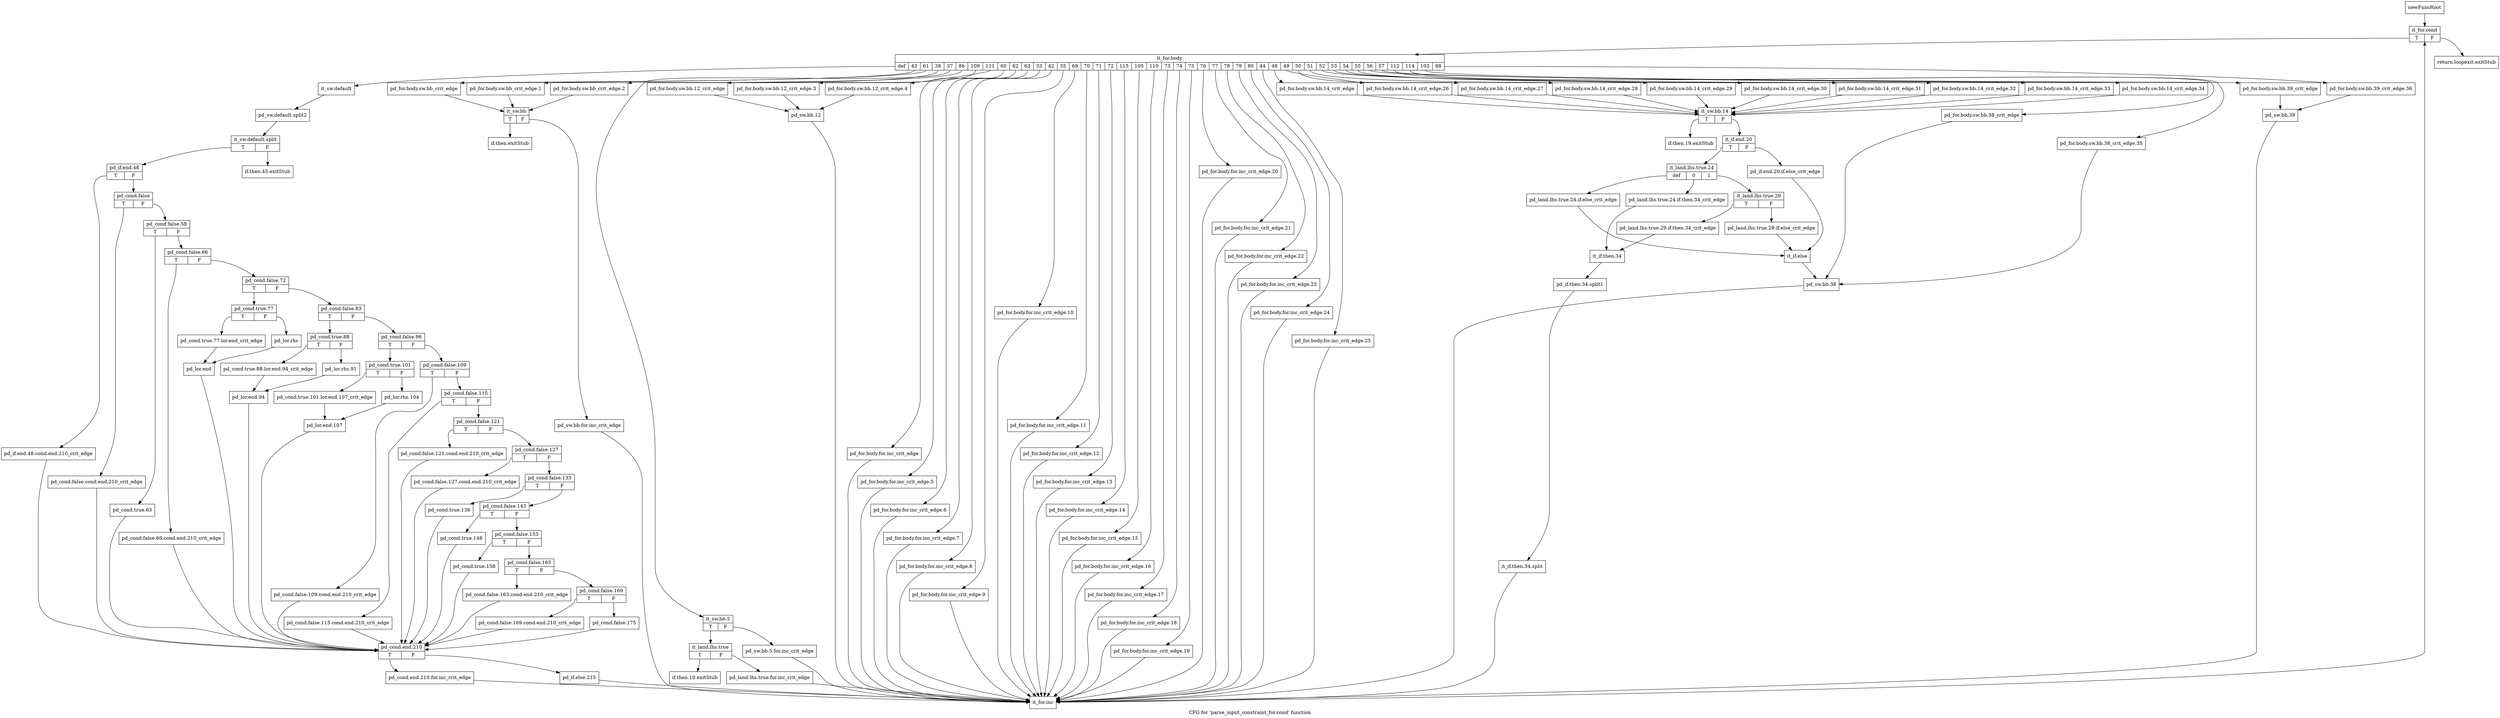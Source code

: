 digraph "CFG for 'parse_input_constraint_for.cond' function" {
	label="CFG for 'parse_input_constraint_for.cond' function";

	Node0xc415ea0 [shape=record,label="{newFuncRoot}"];
	Node0xc415ea0 -> Node0xc416080;
	Node0xc415ef0 [shape=record,label="{return.loopexit.exitStub}"];
	Node0xc415f40 [shape=record,label="{if.then.19.exitStub}"];
	Node0xc415f90 [shape=record,label="{if.then.10.exitStub}"];
	Node0xc415fe0 [shape=record,label="{if.then.exitStub}"];
	Node0xc416030 [shape=record,label="{if.then.45.exitStub}"];
	Node0xc416080 [shape=record,label="{it_for.cond|{<s0>T|<s1>F}}"];
	Node0xc416080:s0 -> Node0xc4160d0;
	Node0xc416080:s1 -> Node0xc415ef0;
	Node0xc4160d0 [shape=record,label="{it_for.body|{<s0>def|<s1>43|<s2>61|<s3>38|<s4>37|<s5>86|<s6>109|<s7>111|<s8>60|<s9>62|<s10>63|<s11>33|<s12>42|<s13>35|<s14>69|<s15>70|<s16>71|<s17>72|<s18>115|<s19>105|<s20>110|<s21>73|<s22>74|<s23>75|<s24>76|<s25>77|<s26>78|<s27>79|<s28>80|<s29>44|<s30>48|<s31>49|<s32>50|<s33>51|<s34>52|<s35>53|<s36>54|<s37>55|<s38>56|<s39>57|<s40>112|<s41>114|<s42>103|<s43>88}}"];
	Node0xc4160d0:s0 -> Node0xc417480;
	Node0xc4160d0:s1 -> Node0xc417390;
	Node0xc4160d0:s2 -> Node0xc417340;
	Node0xc4160d0:s3 -> Node0xc4172f0;
	Node0xc4160d0:s4 -> Node0xc4171b0;
	Node0xc4160d0:s5 -> Node0xc417110;
	Node0xc4160d0:s6 -> Node0xc4170c0;
	Node0xc4160d0:s7 -> Node0xc417070;
	Node0xc4160d0:s8 -> Node0xc417020;
	Node0xc4160d0:s9 -> Node0xc416fd0;
	Node0xc4160d0:s10 -> Node0xc416f80;
	Node0xc4160d0:s11 -> Node0xc416f30;
	Node0xc4160d0:s12 -> Node0xc416ee0;
	Node0xc4160d0:s13 -> Node0xc416e90;
	Node0xc4160d0:s14 -> Node0xc416e40;
	Node0xc4160d0:s15 -> Node0xc416df0;
	Node0xc4160d0:s16 -> Node0xc416da0;
	Node0xc4160d0:s17 -> Node0xc416d50;
	Node0xc4160d0:s18 -> Node0xc416d00;
	Node0xc4160d0:s19 -> Node0xc416cb0;
	Node0xc4160d0:s20 -> Node0xc416c60;
	Node0xc4160d0:s21 -> Node0xc416c10;
	Node0xc4160d0:s22 -> Node0xc416bc0;
	Node0xc4160d0:s23 -> Node0xc416b70;
	Node0xc4160d0:s24 -> Node0xc416b20;
	Node0xc4160d0:s25 -> Node0xc416ad0;
	Node0xc4160d0:s26 -> Node0xc416a80;
	Node0xc4160d0:s27 -> Node0xc416a30;
	Node0xc4160d0:s28 -> Node0xc4169e0;
	Node0xc4160d0:s29 -> Node0xc416990;
	Node0xc4160d0:s30 -> Node0xc416580;
	Node0xc4160d0:s31 -> Node0xc416530;
	Node0xc4160d0:s32 -> Node0xc4164e0;
	Node0xc4160d0:s33 -> Node0xc416490;
	Node0xc4160d0:s34 -> Node0xc416440;
	Node0xc4160d0:s35 -> Node0xc4163f0;
	Node0xc4160d0:s36 -> Node0xc4163a0;
	Node0xc4160d0:s37 -> Node0xc416350;
	Node0xc4160d0:s38 -> Node0xc416300;
	Node0xc4160d0:s39 -> Node0xc4162b0;
	Node0xc4160d0:s40 -> Node0xc416260;
	Node0xc4160d0:s41 -> Node0xc416210;
	Node0xc4160d0:s42 -> Node0xc416170;
	Node0xc4160d0:s43 -> Node0xc416120;
	Node0xc416120 [shape=record,label="{pd_for.body.sw.bb.39_crit_edge.36}"];
	Node0xc416120 -> Node0xc4161c0;
	Node0xc416170 [shape=record,label="{pd_for.body.sw.bb.39_crit_edge}"];
	Node0xc416170 -> Node0xc4161c0;
	Node0xc4161c0 [shape=record,label="{pd_sw.bb.39}"];
	Node0xc4161c0 -> Node0xc4182e0;
	Node0xc416210 [shape=record,label="{pd_for.body.sw.bb.38_crit_edge.35}"];
	Node0xc416210 -> Node0xc416940;
	Node0xc416260 [shape=record,label="{pd_for.body.sw.bb.38_crit_edge}"];
	Node0xc416260 -> Node0xc416940;
	Node0xc4162b0 [shape=record,label="{pd_for.body.sw.bb.14_crit_edge.34}"];
	Node0xc4162b0 -> Node0xc4165d0;
	Node0xc416300 [shape=record,label="{pd_for.body.sw.bb.14_crit_edge.33}"];
	Node0xc416300 -> Node0xc4165d0;
	Node0xc416350 [shape=record,label="{pd_for.body.sw.bb.14_crit_edge.32}"];
	Node0xc416350 -> Node0xc4165d0;
	Node0xc4163a0 [shape=record,label="{pd_for.body.sw.bb.14_crit_edge.31}"];
	Node0xc4163a0 -> Node0xc4165d0;
	Node0xc4163f0 [shape=record,label="{pd_for.body.sw.bb.14_crit_edge.30}"];
	Node0xc4163f0 -> Node0xc4165d0;
	Node0xc416440 [shape=record,label="{pd_for.body.sw.bb.14_crit_edge.29}"];
	Node0xc416440 -> Node0xc4165d0;
	Node0xc416490 [shape=record,label="{pd_for.body.sw.bb.14_crit_edge.28}"];
	Node0xc416490 -> Node0xc4165d0;
	Node0xc4164e0 [shape=record,label="{pd_for.body.sw.bb.14_crit_edge.27}"];
	Node0xc4164e0 -> Node0xc4165d0;
	Node0xc416530 [shape=record,label="{pd_for.body.sw.bb.14_crit_edge.26}"];
	Node0xc416530 -> Node0xc4165d0;
	Node0xc416580 [shape=record,label="{pd_for.body.sw.bb.14_crit_edge}"];
	Node0xc416580 -> Node0xc4165d0;
	Node0xc4165d0 [shape=record,label="{it_sw.bb.14|{<s0>T|<s1>F}}"];
	Node0xc4165d0:s0 -> Node0xc415f40;
	Node0xc4165d0:s1 -> Node0xc416620;
	Node0xc416620 [shape=record,label="{it_if.end.20|{<s0>T|<s1>F}}"];
	Node0xc416620:s0 -> Node0xc4166c0;
	Node0xc416620:s1 -> Node0xc416670;
	Node0xc416670 [shape=record,label="{pd_if.end.20.if.else_crit_edge}"];
	Node0xc416670 -> Node0xc4168f0;
	Node0xc4166c0 [shape=record,label="{it_land.lhs.true.24|{<s0>def|<s1>0|<s2>1}}"];
	Node0xc4166c0:s0 -> Node0xc4168a0;
	Node0xc4166c0:s1 -> Node0xc416800;
	Node0xc4166c0:s2 -> Node0xc416710;
	Node0xc416710 [shape=record,label="{it_land.lhs.true.29|{<s0>T|<s1>F}}"];
	Node0xc416710:s0 -> Node0xc4167b0;
	Node0xc416710:s1 -> Node0xc416760;
	Node0xc416760 [shape=record,label="{pd_land.lhs.true.29.if.else_crit_edge}"];
	Node0xc416760 -> Node0xc4168f0;
	Node0xc4167b0 [shape=record,label="{pd_land.lhs.true.29.if.then.34_crit_edge}"];
	Node0xc4167b0 -> Node0xc416850;
	Node0xc416800 [shape=record,label="{pd_land.lhs.true.24.if.then.34_crit_edge}"];
	Node0xc416800 -> Node0xc416850;
	Node0xc416850 [shape=record,label="{it_if.then.34}"];
	Node0xc416850 -> Node0xfd6b930;
	Node0xfd6b930 [shape=record,label="{pd_if.then.34.split1}"];
	Node0xfd6b930 -> Node0xfd6e230;
	Node0xfd6e230 [shape=record,label="{it_if.then.34.split}"];
	Node0xfd6e230 -> Node0xc4182e0;
	Node0xc4168a0 [shape=record,label="{pd_land.lhs.true.24.if.else_crit_edge}"];
	Node0xc4168a0 -> Node0xc4168f0;
	Node0xc4168f0 [shape=record,label="{it_if.else}"];
	Node0xc4168f0 -> Node0xc416940;
	Node0xc416940 [shape=record,label="{pd_sw.bb.38}"];
	Node0xc416940 -> Node0xc4182e0;
	Node0xc416990 [shape=record,label="{pd_for.body.for.inc_crit_edge.25}"];
	Node0xc416990 -> Node0xc4182e0;
	Node0xc4169e0 [shape=record,label="{pd_for.body.for.inc_crit_edge.24}"];
	Node0xc4169e0 -> Node0xc4182e0;
	Node0xc416a30 [shape=record,label="{pd_for.body.for.inc_crit_edge.23}"];
	Node0xc416a30 -> Node0xc4182e0;
	Node0xc416a80 [shape=record,label="{pd_for.body.for.inc_crit_edge.22}"];
	Node0xc416a80 -> Node0xc4182e0;
	Node0xc416ad0 [shape=record,label="{pd_for.body.for.inc_crit_edge.21}"];
	Node0xc416ad0 -> Node0xc4182e0;
	Node0xc416b20 [shape=record,label="{pd_for.body.for.inc_crit_edge.20}"];
	Node0xc416b20 -> Node0xc4182e0;
	Node0xc416b70 [shape=record,label="{pd_for.body.for.inc_crit_edge.19}"];
	Node0xc416b70 -> Node0xc4182e0;
	Node0xc416bc0 [shape=record,label="{pd_for.body.for.inc_crit_edge.18}"];
	Node0xc416bc0 -> Node0xc4182e0;
	Node0xc416c10 [shape=record,label="{pd_for.body.for.inc_crit_edge.17}"];
	Node0xc416c10 -> Node0xc4182e0;
	Node0xc416c60 [shape=record,label="{pd_for.body.for.inc_crit_edge.16}"];
	Node0xc416c60 -> Node0xc4182e0;
	Node0xc416cb0 [shape=record,label="{pd_for.body.for.inc_crit_edge.15}"];
	Node0xc416cb0 -> Node0xc4182e0;
	Node0xc416d00 [shape=record,label="{pd_for.body.for.inc_crit_edge.14}"];
	Node0xc416d00 -> Node0xc4182e0;
	Node0xc416d50 [shape=record,label="{pd_for.body.for.inc_crit_edge.13}"];
	Node0xc416d50 -> Node0xc4182e0;
	Node0xc416da0 [shape=record,label="{pd_for.body.for.inc_crit_edge.12}"];
	Node0xc416da0 -> Node0xc4182e0;
	Node0xc416df0 [shape=record,label="{pd_for.body.for.inc_crit_edge.11}"];
	Node0xc416df0 -> Node0xc4182e0;
	Node0xc416e40 [shape=record,label="{pd_for.body.for.inc_crit_edge.10}"];
	Node0xc416e40 -> Node0xc4182e0;
	Node0xc416e90 [shape=record,label="{pd_for.body.for.inc_crit_edge.9}"];
	Node0xc416e90 -> Node0xc4182e0;
	Node0xc416ee0 [shape=record,label="{pd_for.body.for.inc_crit_edge.8}"];
	Node0xc416ee0 -> Node0xc4182e0;
	Node0xc416f30 [shape=record,label="{pd_for.body.for.inc_crit_edge.7}"];
	Node0xc416f30 -> Node0xc4182e0;
	Node0xc416f80 [shape=record,label="{pd_for.body.for.inc_crit_edge.6}"];
	Node0xc416f80 -> Node0xc4182e0;
	Node0xc416fd0 [shape=record,label="{pd_for.body.for.inc_crit_edge.5}"];
	Node0xc416fd0 -> Node0xc4182e0;
	Node0xc417020 [shape=record,label="{pd_for.body.for.inc_crit_edge}"];
	Node0xc417020 -> Node0xc4182e0;
	Node0xc417070 [shape=record,label="{pd_for.body.sw.bb.12_crit_edge.4}"];
	Node0xc417070 -> Node0xc417160;
	Node0xc4170c0 [shape=record,label="{pd_for.body.sw.bb.12_crit_edge.3}"];
	Node0xc4170c0 -> Node0xc417160;
	Node0xc417110 [shape=record,label="{pd_for.body.sw.bb.12_crit_edge}"];
	Node0xc417110 -> Node0xc417160;
	Node0xc417160 [shape=record,label="{pd_sw.bb.12}"];
	Node0xc417160 -> Node0xc4182e0;
	Node0xc4171b0 [shape=record,label="{it_sw.bb.5|{<s0>T|<s1>F}}"];
	Node0xc4171b0:s0 -> Node0xc417250;
	Node0xc4171b0:s1 -> Node0xc417200;
	Node0xc417200 [shape=record,label="{pd_sw.bb.5.for.inc_crit_edge}"];
	Node0xc417200 -> Node0xc4182e0;
	Node0xc417250 [shape=record,label="{it_land.lhs.true|{<s0>T|<s1>F}}"];
	Node0xc417250:s0 -> Node0xc415f90;
	Node0xc417250:s1 -> Node0xc4172a0;
	Node0xc4172a0 [shape=record,label="{pd_land.lhs.true.for.inc_crit_edge}"];
	Node0xc4172a0 -> Node0xc4182e0;
	Node0xc4172f0 [shape=record,label="{pd_for.body.sw.bb_crit_edge.2}"];
	Node0xc4172f0 -> Node0xc4173e0;
	Node0xc417340 [shape=record,label="{pd_for.body.sw.bb_crit_edge.1}"];
	Node0xc417340 -> Node0xc4173e0;
	Node0xc417390 [shape=record,label="{pd_for.body.sw.bb_crit_edge}"];
	Node0xc417390 -> Node0xc4173e0;
	Node0xc4173e0 [shape=record,label="{it_sw.bb|{<s0>T|<s1>F}}"];
	Node0xc4173e0:s0 -> Node0xc415fe0;
	Node0xc4173e0:s1 -> Node0xc417430;
	Node0xc417430 [shape=record,label="{pd_sw.bb.for.inc_crit_edge}"];
	Node0xc417430 -> Node0xc4182e0;
	Node0xc417480 [shape=record,label="{it_sw.default}"];
	Node0xc417480 -> Node0xfd6b120;
	Node0xfd6b120 [shape=record,label="{pd_sw.default.split2}"];
	Node0xfd6b120 -> Node0xfd6b9b0;
	Node0xfd6b9b0 [shape=record,label="{it_sw.default.split|{<s0>T|<s1>F}}"];
	Node0xfd6b9b0:s0 -> Node0xc4174d0;
	Node0xfd6b9b0:s1 -> Node0xc416030;
	Node0xc4174d0 [shape=record,label="{pd_if.end.48|{<s0>T|<s1>F}}"];
	Node0xc4174d0:s0 -> Node0xc4181a0;
	Node0xc4174d0:s1 -> Node0xc417520;
	Node0xc417520 [shape=record,label="{pd_cond.false|{<s0>T|<s1>F}}"];
	Node0xc417520:s0 -> Node0xc418150;
	Node0xc417520:s1 -> Node0xc417570;
	Node0xc417570 [shape=record,label="{pd_cond.false.58|{<s0>T|<s1>F}}"];
	Node0xc417570:s0 -> Node0xc418100;
	Node0xc417570:s1 -> Node0xc4175c0;
	Node0xc4175c0 [shape=record,label="{pd_cond.false.66|{<s0>T|<s1>F}}"];
	Node0xc4175c0:s0 -> Node0xc4180b0;
	Node0xc4175c0:s1 -> Node0xc417610;
	Node0xc417610 [shape=record,label="{pd_cond.false.72|{<s0>T|<s1>F}}"];
	Node0xc417610:s0 -> Node0xc417f70;
	Node0xc417610:s1 -> Node0xc417660;
	Node0xc417660 [shape=record,label="{pd_cond.false.83|{<s0>T|<s1>F}}"];
	Node0xc417660:s0 -> Node0xc417e30;
	Node0xc417660:s1 -> Node0xc4176b0;
	Node0xc4176b0 [shape=record,label="{pd_cond.false.96|{<s0>T|<s1>F}}"];
	Node0xc4176b0:s0 -> Node0xc417cf0;
	Node0xc4176b0:s1 -> Node0xc417700;
	Node0xc417700 [shape=record,label="{pd_cond.false.109|{<s0>T|<s1>F}}"];
	Node0xc417700:s0 -> Node0xc417ca0;
	Node0xc417700:s1 -> Node0xc417750;
	Node0xc417750 [shape=record,label="{pd_cond.false.115|{<s0>T|<s1>F}}"];
	Node0xc417750:s0 -> Node0xc417c50;
	Node0xc417750:s1 -> Node0xc4177a0;
	Node0xc4177a0 [shape=record,label="{pd_cond.false.121|{<s0>T|<s1>F}}"];
	Node0xc4177a0:s0 -> Node0xc417c00;
	Node0xc4177a0:s1 -> Node0xc4177f0;
	Node0xc4177f0 [shape=record,label="{pd_cond.false.127|{<s0>T|<s1>F}}"];
	Node0xc4177f0:s0 -> Node0xc417bb0;
	Node0xc4177f0:s1 -> Node0xc417840;
	Node0xc417840 [shape=record,label="{pd_cond.false.133|{<s0>T|<s1>F}}"];
	Node0xc417840:s0 -> Node0xc417b60;
	Node0xc417840:s1 -> Node0xc417890;
	Node0xc417890 [shape=record,label="{pd_cond.false.143|{<s0>T|<s1>F}}"];
	Node0xc417890:s0 -> Node0xc417b10;
	Node0xc417890:s1 -> Node0xc4178e0;
	Node0xc4178e0 [shape=record,label="{pd_cond.false.153|{<s0>T|<s1>F}}"];
	Node0xc4178e0:s0 -> Node0xc417ac0;
	Node0xc4178e0:s1 -> Node0xc417930;
	Node0xc417930 [shape=record,label="{pd_cond.false.163|{<s0>T|<s1>F}}"];
	Node0xc417930:s0 -> Node0xc417a70;
	Node0xc417930:s1 -> Node0xc417980;
	Node0xc417980 [shape=record,label="{pd_cond.false.169|{<s0>T|<s1>F}}"];
	Node0xc417980:s0 -> Node0xc417a20;
	Node0xc417980:s1 -> Node0xc4179d0;
	Node0xc4179d0 [shape=record,label="{pd_cond.false.175}"];
	Node0xc4179d0 -> Node0xc4181f0;
	Node0xc417a20 [shape=record,label="{pd_cond.false.169.cond.end.210_crit_edge}"];
	Node0xc417a20 -> Node0xc4181f0;
	Node0xc417a70 [shape=record,label="{pd_cond.false.163.cond.end.210_crit_edge}"];
	Node0xc417a70 -> Node0xc4181f0;
	Node0xc417ac0 [shape=record,label="{pd_cond.true.158}"];
	Node0xc417ac0 -> Node0xc4181f0;
	Node0xc417b10 [shape=record,label="{pd_cond.true.148}"];
	Node0xc417b10 -> Node0xc4181f0;
	Node0xc417b60 [shape=record,label="{pd_cond.true.138}"];
	Node0xc417b60 -> Node0xc4181f0;
	Node0xc417bb0 [shape=record,label="{pd_cond.false.127.cond.end.210_crit_edge}"];
	Node0xc417bb0 -> Node0xc4181f0;
	Node0xc417c00 [shape=record,label="{pd_cond.false.121.cond.end.210_crit_edge}"];
	Node0xc417c00 -> Node0xc4181f0;
	Node0xc417c50 [shape=record,label="{pd_cond.false.115.cond.end.210_crit_edge}"];
	Node0xc417c50 -> Node0xc4181f0;
	Node0xc417ca0 [shape=record,label="{pd_cond.false.109.cond.end.210_crit_edge}"];
	Node0xc417ca0 -> Node0xc4181f0;
	Node0xc417cf0 [shape=record,label="{pd_cond.true.101|{<s0>T|<s1>F}}"];
	Node0xc417cf0:s0 -> Node0xc417d90;
	Node0xc417cf0:s1 -> Node0xc417d40;
	Node0xc417d40 [shape=record,label="{pd_lor.rhs.104}"];
	Node0xc417d40 -> Node0xc417de0;
	Node0xc417d90 [shape=record,label="{pd_cond.true.101.lor.end.107_crit_edge}"];
	Node0xc417d90 -> Node0xc417de0;
	Node0xc417de0 [shape=record,label="{pd_lor.end.107}"];
	Node0xc417de0 -> Node0xc4181f0;
	Node0xc417e30 [shape=record,label="{pd_cond.true.88|{<s0>T|<s1>F}}"];
	Node0xc417e30:s0 -> Node0xc417ed0;
	Node0xc417e30:s1 -> Node0xc417e80;
	Node0xc417e80 [shape=record,label="{pd_lor.rhs.91}"];
	Node0xc417e80 -> Node0xc417f20;
	Node0xc417ed0 [shape=record,label="{pd_cond.true.88.lor.end.94_crit_edge}"];
	Node0xc417ed0 -> Node0xc417f20;
	Node0xc417f20 [shape=record,label="{pd_lor.end.94}"];
	Node0xc417f20 -> Node0xc4181f0;
	Node0xc417f70 [shape=record,label="{pd_cond.true.77|{<s0>T|<s1>F}}"];
	Node0xc417f70:s0 -> Node0xc418010;
	Node0xc417f70:s1 -> Node0xc417fc0;
	Node0xc417fc0 [shape=record,label="{pd_lor.rhs}"];
	Node0xc417fc0 -> Node0xc418060;
	Node0xc418010 [shape=record,label="{pd_cond.true.77.lor.end_crit_edge}"];
	Node0xc418010 -> Node0xc418060;
	Node0xc418060 [shape=record,label="{pd_lor.end}"];
	Node0xc418060 -> Node0xc4181f0;
	Node0xc4180b0 [shape=record,label="{pd_cond.false.66.cond.end.210_crit_edge}"];
	Node0xc4180b0 -> Node0xc4181f0;
	Node0xc418100 [shape=record,label="{pd_cond.true.63}"];
	Node0xc418100 -> Node0xc4181f0;
	Node0xc418150 [shape=record,label="{pd_cond.false.cond.end.210_crit_edge}"];
	Node0xc418150 -> Node0xc4181f0;
	Node0xc4181a0 [shape=record,label="{pd_if.end.48.cond.end.210_crit_edge}"];
	Node0xc4181a0 -> Node0xc4181f0;
	Node0xc4181f0 [shape=record,label="{pd_cond.end.210|{<s0>T|<s1>F}}"];
	Node0xc4181f0:s0 -> Node0xc418290;
	Node0xc4181f0:s1 -> Node0xc418240;
	Node0xc418240 [shape=record,label="{pd_if.else.215}"];
	Node0xc418240 -> Node0xc4182e0;
	Node0xc418290 [shape=record,label="{pd_cond.end.210.for.inc_crit_edge}"];
	Node0xc418290 -> Node0xc4182e0;
	Node0xc4182e0 [shape=record,label="{it_for.inc}"];
	Node0xc4182e0 -> Node0xc416080;
}
